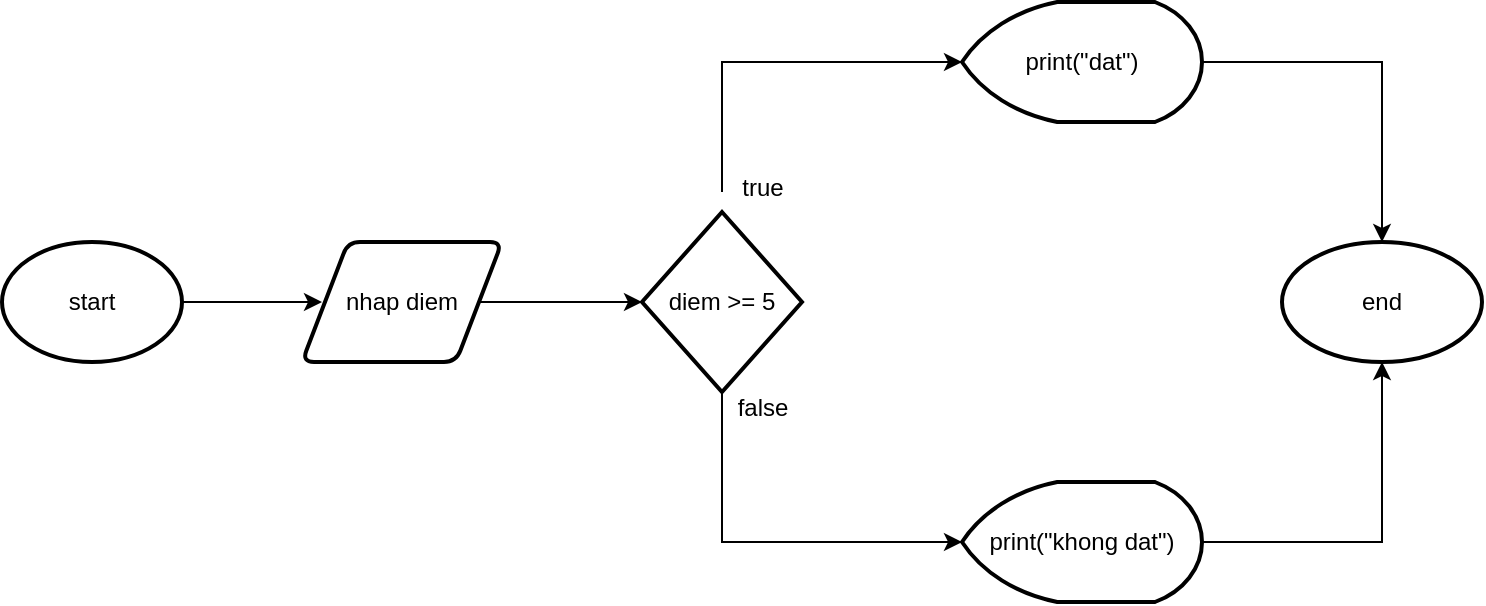 <mxfile version="25.0.3">
  <diagram name="Page-1" id="Ahvj-KUhxiy1WL4kMb61">
    <mxGraphModel dx="1900" dy="557" grid="1" gridSize="10" guides="1" tooltips="1" connect="1" arrows="1" fold="1" page="1" pageScale="1" pageWidth="850" pageHeight="1100" math="0" shadow="0">
      <root>
        <mxCell id="0" />
        <mxCell id="1" parent="0" />
        <mxCell id="vp7hJT5uXaNSQCqPX213-2" style="edgeStyle=orthogonalEdgeStyle;rounded=0;orthogonalLoop=1;jettySize=auto;html=1;" parent="1" source="vp7hJT5uXaNSQCqPX213-1" edge="1">
          <mxGeometry relative="1" as="geometry">
            <mxPoint x="160" y="360" as="targetPoint" />
          </mxGeometry>
        </mxCell>
        <mxCell id="vp7hJT5uXaNSQCqPX213-1" value="start" style="strokeWidth=2;html=1;shape=mxgraph.flowchart.start_1;whiteSpace=wrap;" parent="1" vertex="1">
          <mxGeometry y="330" width="90" height="60" as="geometry" />
        </mxCell>
        <mxCell id="vp7hJT5uXaNSQCqPX213-4" style="edgeStyle=orthogonalEdgeStyle;rounded=0;orthogonalLoop=1;jettySize=auto;html=1;" parent="1" source="vp7hJT5uXaNSQCqPX213-3" edge="1">
          <mxGeometry relative="1" as="geometry">
            <mxPoint x="320" y="360" as="targetPoint" />
          </mxGeometry>
        </mxCell>
        <mxCell id="vp7hJT5uXaNSQCqPX213-3" value="nhap diem" style="shape=parallelogram;html=1;strokeWidth=2;perimeter=parallelogramPerimeter;whiteSpace=wrap;rounded=1;arcSize=12;size=0.23;" parent="1" vertex="1">
          <mxGeometry x="150" y="330" width="100" height="60" as="geometry" />
        </mxCell>
        <mxCell id="vp7hJT5uXaNSQCqPX213-6" style="edgeStyle=orthogonalEdgeStyle;rounded=0;orthogonalLoop=1;jettySize=auto;html=1;" parent="1" edge="1">
          <mxGeometry relative="1" as="geometry">
            <mxPoint x="480" y="240" as="targetPoint" />
            <mxPoint x="360" y="305" as="sourcePoint" />
            <Array as="points">
              <mxPoint x="360" y="240" />
            </Array>
          </mxGeometry>
        </mxCell>
        <mxCell id="vp7hJT5uXaNSQCqPX213-9" style="edgeStyle=orthogonalEdgeStyle;rounded=0;orthogonalLoop=1;jettySize=auto;html=1;" parent="1" source="vp7hJT5uXaNSQCqPX213-5" edge="1">
          <mxGeometry relative="1" as="geometry">
            <mxPoint x="480" y="480" as="targetPoint" />
            <Array as="points">
              <mxPoint x="360" y="480" />
            </Array>
          </mxGeometry>
        </mxCell>
        <mxCell id="vp7hJT5uXaNSQCqPX213-5" value="diem &amp;gt;= 5" style="strokeWidth=2;html=1;shape=mxgraph.flowchart.decision;whiteSpace=wrap;" parent="1" vertex="1">
          <mxGeometry x="320" y="315" width="80" height="90" as="geometry" />
        </mxCell>
        <mxCell id="vp7hJT5uXaNSQCqPX213-7" style="edgeStyle=orthogonalEdgeStyle;rounded=0;orthogonalLoop=1;jettySize=auto;html=1;exitX=0.5;exitY=1;exitDx=0;exitDy=0;exitPerimeter=0;" parent="1" source="vp7hJT5uXaNSQCqPX213-5" target="vp7hJT5uXaNSQCqPX213-5" edge="1">
          <mxGeometry relative="1" as="geometry" />
        </mxCell>
        <mxCell id="vp7hJT5uXaNSQCqPX213-8" value="true" style="text;html=1;align=center;verticalAlign=middle;resizable=0;points=[];autosize=1;strokeColor=none;fillColor=none;" parent="1" vertex="1">
          <mxGeometry x="360" y="288" width="40" height="30" as="geometry" />
        </mxCell>
        <mxCell id="vp7hJT5uXaNSQCqPX213-10" value="false" style="text;html=1;align=center;verticalAlign=middle;resizable=0;points=[];autosize=1;strokeColor=none;fillColor=none;" parent="1" vertex="1">
          <mxGeometry x="355" y="398" width="50" height="30" as="geometry" />
        </mxCell>
        <mxCell id="vp7hJT5uXaNSQCqPX213-11" value="print(&quot;dat&quot;)" style="strokeWidth=2;html=1;shape=mxgraph.flowchart.display;whiteSpace=wrap;" parent="1" vertex="1">
          <mxGeometry x="480" y="210" width="120" height="60" as="geometry" />
        </mxCell>
        <mxCell id="vp7hJT5uXaNSQCqPX213-12" value="print(&quot;khong dat&quot;)" style="strokeWidth=2;html=1;shape=mxgraph.flowchart.display;whiteSpace=wrap;" parent="1" vertex="1">
          <mxGeometry x="480" y="450" width="120" height="60" as="geometry" />
        </mxCell>
        <mxCell id="vp7hJT5uXaNSQCqPX213-14" value="end" style="strokeWidth=2;html=1;shape=mxgraph.flowchart.start_1;whiteSpace=wrap;" parent="1" vertex="1">
          <mxGeometry x="640" y="330" width="100" height="60" as="geometry" />
        </mxCell>
        <mxCell id="vp7hJT5uXaNSQCqPX213-15" style="edgeStyle=orthogonalEdgeStyle;rounded=0;orthogonalLoop=1;jettySize=auto;html=1;entryX=0.5;entryY=0;entryDx=0;entryDy=0;entryPerimeter=0;" parent="1" source="vp7hJT5uXaNSQCqPX213-11" target="vp7hJT5uXaNSQCqPX213-14" edge="1">
          <mxGeometry relative="1" as="geometry" />
        </mxCell>
        <mxCell id="vp7hJT5uXaNSQCqPX213-16" style="edgeStyle=orthogonalEdgeStyle;rounded=0;orthogonalLoop=1;jettySize=auto;html=1;entryX=0.5;entryY=1;entryDx=0;entryDy=0;entryPerimeter=0;" parent="1" source="vp7hJT5uXaNSQCqPX213-12" target="vp7hJT5uXaNSQCqPX213-14" edge="1">
          <mxGeometry relative="1" as="geometry" />
        </mxCell>
      </root>
    </mxGraphModel>
  </diagram>
</mxfile>
